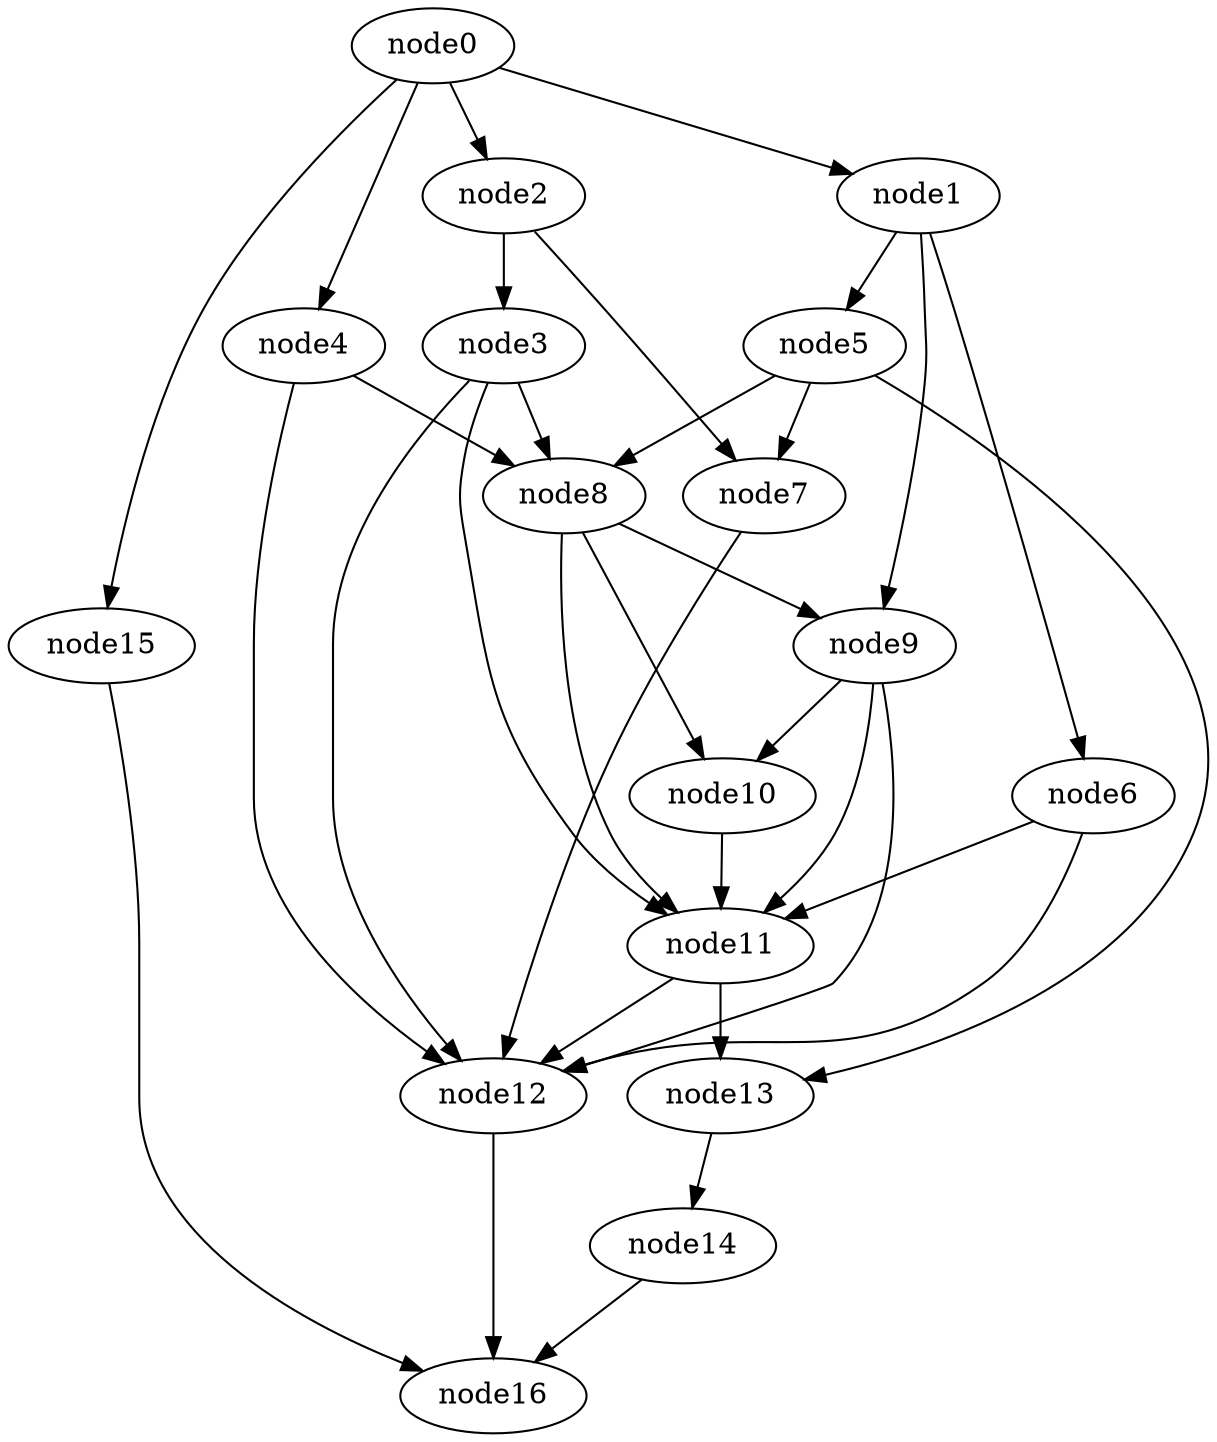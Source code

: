 digraph g{
	node16
	node15 -> node16
	node14 -> node16
	node13 -> node14
	node12 -> node16
	node11 -> node13
	node11 -> node12
	node10 -> node11
	node9 -> node12
	node9 -> node11
	node9 -> node10
	node8 -> node11
	node8 -> node10
	node8 -> node9
	node7 -> node12
	node6 -> node12
	node6 -> node11
	node5 -> node13
	node5 -> node8
	node5 -> node7
	node4 -> node12
	node4 -> node8
	node3 -> node12
	node3 -> node11
	node3 -> node8
	node2 -> node7
	node2 -> node3
	node1 -> node9
	node1 -> node6
	node1 -> node5
	node0 -> node15
	node0 -> node4
	node0 -> node2
	node0 -> node1
}
